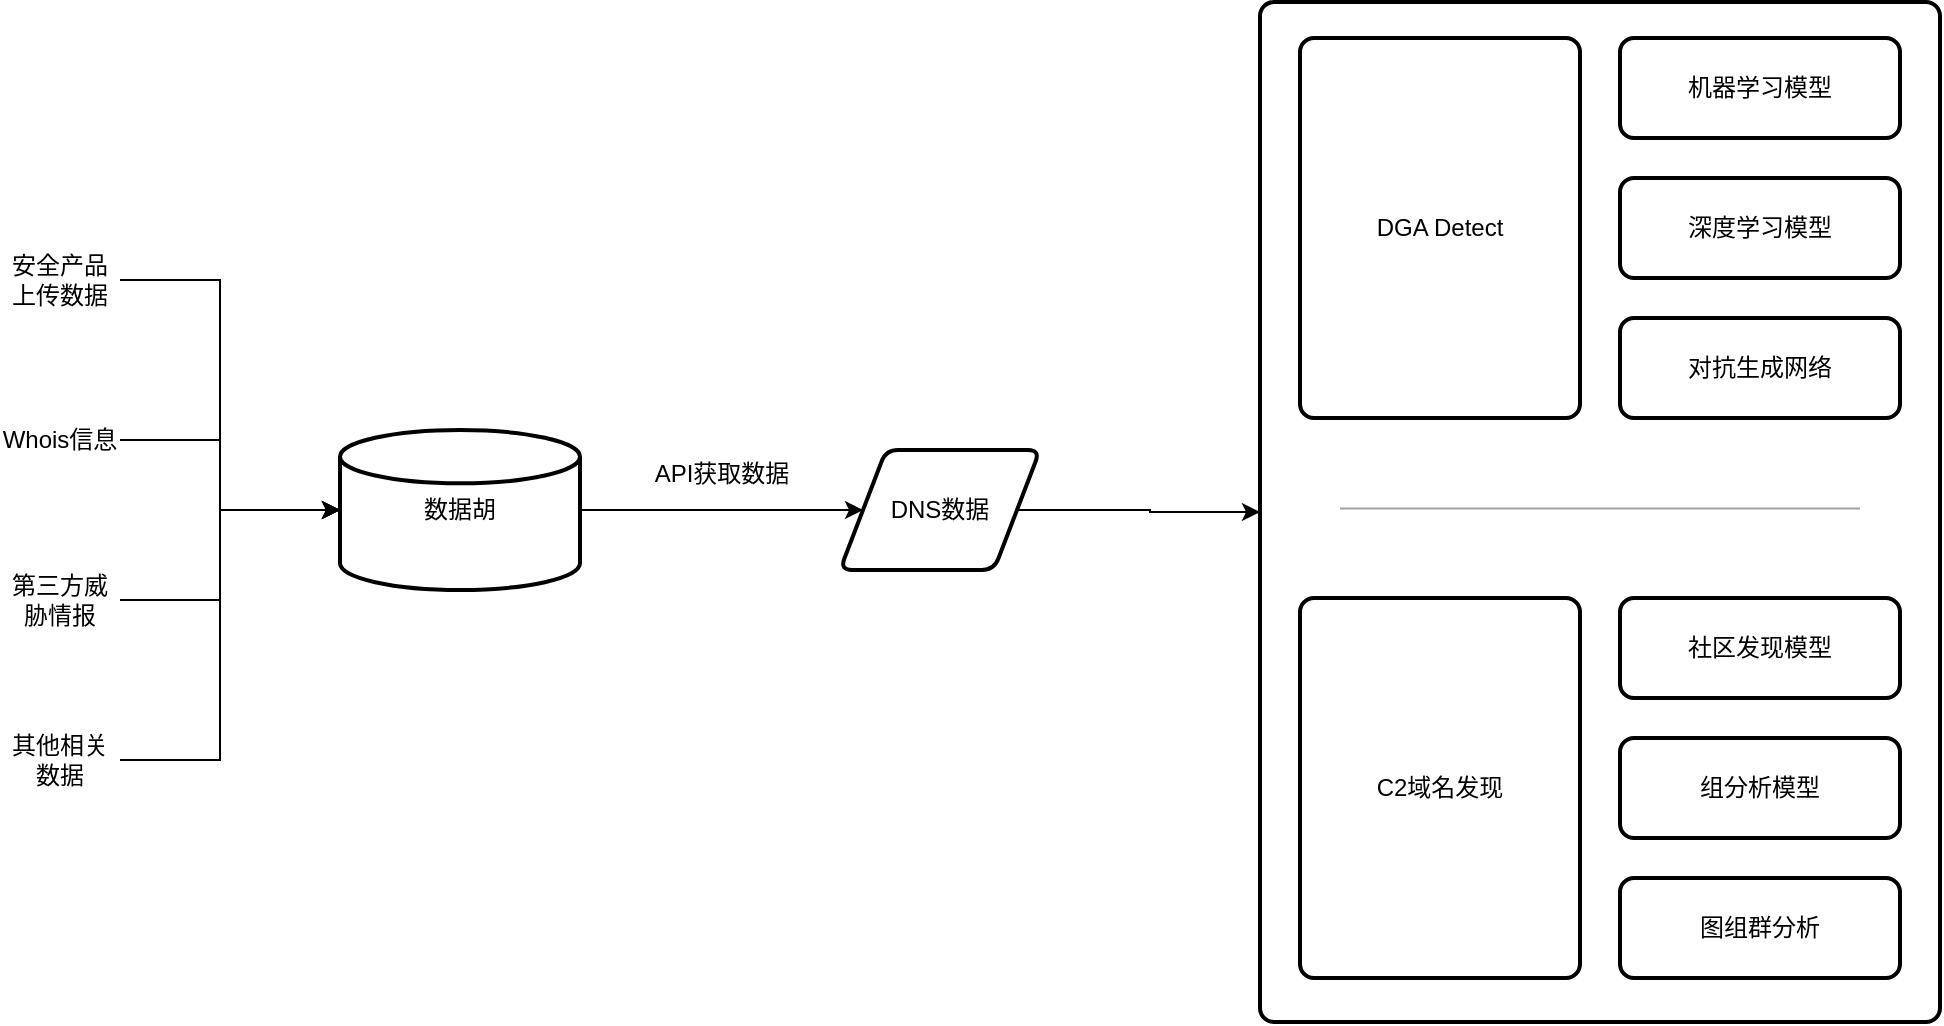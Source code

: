 <mxfile version="22.0.8" type="github">
  <diagram name="第 1 页" id="81JhDUj5kmWiGIjsWm-k">
    <mxGraphModel dx="2324" dy="2053" grid="1" gridSize="10" guides="1" tooltips="1" connect="1" arrows="1" fold="1" page="1" pageScale="1" pageWidth="827" pageHeight="1169" math="0" shadow="0">
      <root>
        <mxCell id="0" />
        <mxCell id="1" parent="0" />
        <mxCell id="HHGeg0CmBnZaLtbdLTZU-23" value="" style="rounded=1;whiteSpace=wrap;html=1;absoluteArcSize=1;arcSize=14;strokeWidth=2;" vertex="1" parent="1">
          <mxGeometry x="790" y="-14" width="340" height="510" as="geometry" />
        </mxCell>
        <mxCell id="HHGeg0CmBnZaLtbdLTZU-7" style="edgeStyle=orthogonalEdgeStyle;rounded=0;orthogonalLoop=1;jettySize=auto;html=1;" edge="1" parent="1" source="HHGeg0CmBnZaLtbdLTZU-2">
          <mxGeometry relative="1" as="geometry">
            <mxPoint x="330" y="240" as="targetPoint" />
            <Array as="points">
              <mxPoint x="270" y="205" />
              <mxPoint x="270" y="240" />
            </Array>
          </mxGeometry>
        </mxCell>
        <mxCell id="HHGeg0CmBnZaLtbdLTZU-2" value="Whois信息" style="text;strokeColor=none;align=center;fillColor=none;html=1;verticalAlign=middle;whiteSpace=wrap;rounded=0;" vertex="1" parent="1">
          <mxGeometry x="160" y="190" width="60" height="30" as="geometry" />
        </mxCell>
        <mxCell id="HHGeg0CmBnZaLtbdLTZU-3" value="安全产品上传数据" style="text;strokeColor=none;align=center;fillColor=none;html=1;verticalAlign=middle;whiteSpace=wrap;rounded=0;" vertex="1" parent="1">
          <mxGeometry x="160" y="110" width="60" height="30" as="geometry" />
        </mxCell>
        <mxCell id="HHGeg0CmBnZaLtbdLTZU-8" style="edgeStyle=orthogonalEdgeStyle;rounded=0;orthogonalLoop=1;jettySize=auto;html=1;" edge="1" parent="1" source="HHGeg0CmBnZaLtbdLTZU-4">
          <mxGeometry relative="1" as="geometry">
            <mxPoint x="330" y="240" as="targetPoint" />
            <Array as="points">
              <mxPoint x="270" y="285" />
              <mxPoint x="270" y="240" />
            </Array>
          </mxGeometry>
        </mxCell>
        <mxCell id="HHGeg0CmBnZaLtbdLTZU-4" value="第三方威胁情报" style="text;strokeColor=none;align=center;fillColor=none;html=1;verticalAlign=middle;whiteSpace=wrap;rounded=0;" vertex="1" parent="1">
          <mxGeometry x="160" y="270" width="60" height="30" as="geometry" />
        </mxCell>
        <mxCell id="HHGeg0CmBnZaLtbdLTZU-9" style="edgeStyle=orthogonalEdgeStyle;rounded=0;orthogonalLoop=1;jettySize=auto;html=1;" edge="1" parent="1" source="HHGeg0CmBnZaLtbdLTZU-5">
          <mxGeometry relative="1" as="geometry">
            <mxPoint x="330" y="240" as="targetPoint" />
            <Array as="points">
              <mxPoint x="270" y="365" />
              <mxPoint x="270" y="240" />
            </Array>
          </mxGeometry>
        </mxCell>
        <mxCell id="HHGeg0CmBnZaLtbdLTZU-5" value="其他相关数据" style="text;strokeColor=none;align=center;fillColor=none;html=1;verticalAlign=middle;whiteSpace=wrap;rounded=0;" vertex="1" parent="1">
          <mxGeometry x="160" y="350" width="60" height="30" as="geometry" />
        </mxCell>
        <mxCell id="HHGeg0CmBnZaLtbdLTZU-6" style="edgeStyle=orthogonalEdgeStyle;rounded=0;orthogonalLoop=1;jettySize=auto;html=1;entryX=0;entryY=0.5;entryDx=0;entryDy=0;entryPerimeter=0;" edge="1" parent="1" source="HHGeg0CmBnZaLtbdLTZU-3">
          <mxGeometry relative="1" as="geometry">
            <mxPoint x="330" y="240" as="targetPoint" />
            <Array as="points">
              <mxPoint x="270" y="125" />
              <mxPoint x="270" y="240" />
            </Array>
          </mxGeometry>
        </mxCell>
        <mxCell id="HHGeg0CmBnZaLtbdLTZU-10" value="数据胡" style="strokeWidth=2;html=1;shape=mxgraph.flowchart.database;whiteSpace=wrap;" vertex="1" parent="1">
          <mxGeometry x="330" y="200" width="120" height="80" as="geometry" />
        </mxCell>
        <mxCell id="HHGeg0CmBnZaLtbdLTZU-12" style="edgeStyle=orthogonalEdgeStyle;rounded=0;orthogonalLoop=1;jettySize=auto;html=1;entryX=0;entryY=0.5;entryDx=0;entryDy=0;" edge="1" parent="1" source="HHGeg0CmBnZaLtbdLTZU-10" target="HHGeg0CmBnZaLtbdLTZU-14">
          <mxGeometry relative="1" as="geometry">
            <mxPoint x="580" y="240" as="targetPoint" />
          </mxGeometry>
        </mxCell>
        <mxCell id="HHGeg0CmBnZaLtbdLTZU-13" value="API获取数据" style="text;strokeColor=none;align=center;fillColor=none;html=1;verticalAlign=middle;whiteSpace=wrap;rounded=0;" vertex="1" parent="1">
          <mxGeometry x="486" y="207" width="70" height="30" as="geometry" />
        </mxCell>
        <mxCell id="HHGeg0CmBnZaLtbdLTZU-24" style="edgeStyle=orthogonalEdgeStyle;rounded=0;orthogonalLoop=1;jettySize=auto;html=1;entryX=0;entryY=0.5;entryDx=0;entryDy=0;" edge="1" parent="1" source="HHGeg0CmBnZaLtbdLTZU-14" target="HHGeg0CmBnZaLtbdLTZU-23">
          <mxGeometry relative="1" as="geometry" />
        </mxCell>
        <mxCell id="HHGeg0CmBnZaLtbdLTZU-14" value="DNS数据" style="shape=parallelogram;html=1;strokeWidth=2;perimeter=parallelogramPerimeter;whiteSpace=wrap;rounded=1;arcSize=12;size=0.23;" vertex="1" parent="1">
          <mxGeometry x="580" y="210" width="100" height="60" as="geometry" />
        </mxCell>
        <mxCell id="HHGeg0CmBnZaLtbdLTZU-15" value="DGA Detect" style="rounded=1;whiteSpace=wrap;html=1;absoluteArcSize=1;arcSize=14;strokeWidth=2;" vertex="1" parent="1">
          <mxGeometry x="810" y="4" width="140" height="190" as="geometry" />
        </mxCell>
        <mxCell id="HHGeg0CmBnZaLtbdLTZU-16" value="机器学习模型" style="rounded=1;whiteSpace=wrap;html=1;absoluteArcSize=1;arcSize=14;strokeWidth=2;" vertex="1" parent="1">
          <mxGeometry x="970" y="4" width="140" height="50" as="geometry" />
        </mxCell>
        <mxCell id="HHGeg0CmBnZaLtbdLTZU-17" value="深度学习模型" style="rounded=1;whiteSpace=wrap;html=1;absoluteArcSize=1;arcSize=14;strokeWidth=2;" vertex="1" parent="1">
          <mxGeometry x="970" y="74" width="140" height="50" as="geometry" />
        </mxCell>
        <mxCell id="HHGeg0CmBnZaLtbdLTZU-18" value="对抗生成网络" style="rounded=1;whiteSpace=wrap;html=1;absoluteArcSize=1;arcSize=14;strokeWidth=2;" vertex="1" parent="1">
          <mxGeometry x="970" y="144" width="140" height="50" as="geometry" />
        </mxCell>
        <mxCell id="HHGeg0CmBnZaLtbdLTZU-19" value="C2域名发现" style="rounded=1;whiteSpace=wrap;html=1;absoluteArcSize=1;arcSize=14;strokeWidth=2;" vertex="1" parent="1">
          <mxGeometry x="810" y="284" width="140" height="190" as="geometry" />
        </mxCell>
        <mxCell id="HHGeg0CmBnZaLtbdLTZU-20" value="社区发现模型" style="rounded=1;whiteSpace=wrap;html=1;absoluteArcSize=1;arcSize=14;strokeWidth=2;" vertex="1" parent="1">
          <mxGeometry x="970" y="284" width="140" height="50" as="geometry" />
        </mxCell>
        <mxCell id="HHGeg0CmBnZaLtbdLTZU-21" value="组分析模型" style="rounded=1;whiteSpace=wrap;html=1;absoluteArcSize=1;arcSize=14;strokeWidth=2;" vertex="1" parent="1">
          <mxGeometry x="970" y="354" width="140" height="50" as="geometry" />
        </mxCell>
        <mxCell id="HHGeg0CmBnZaLtbdLTZU-22" value="图组群分析" style="rounded=1;whiteSpace=wrap;html=1;absoluteArcSize=1;arcSize=14;strokeWidth=2;" vertex="1" parent="1">
          <mxGeometry x="970" y="424" width="140" height="50" as="geometry" />
        </mxCell>
        <mxCell id="HHGeg0CmBnZaLtbdLTZU-26" value="" style="endArrow=none;html=1;rounded=0;strokeColor=#A1A1A1;" edge="1" parent="1">
          <mxGeometry width="50" height="50" relative="1" as="geometry">
            <mxPoint x="830" y="239.23" as="sourcePoint" />
            <mxPoint x="1090" y="239.23" as="targetPoint" />
          </mxGeometry>
        </mxCell>
      </root>
    </mxGraphModel>
  </diagram>
</mxfile>
